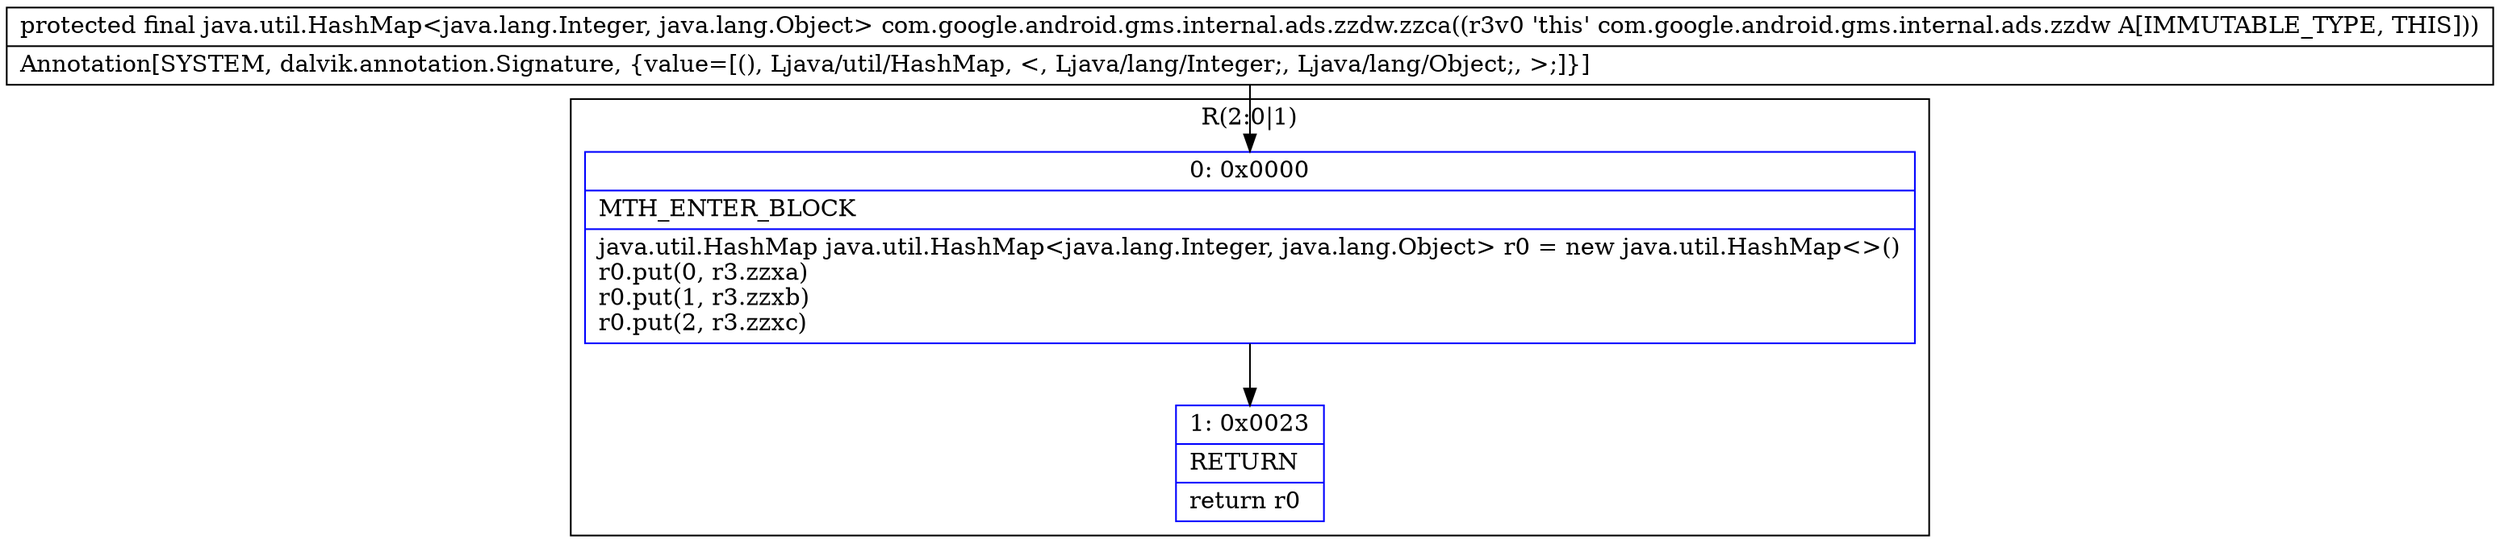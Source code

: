 digraph "CFG forcom.google.android.gms.internal.ads.zzdw.zzca()Ljava\/util\/HashMap;" {
subgraph cluster_Region_2081520680 {
label = "R(2:0|1)";
node [shape=record,color=blue];
Node_0 [shape=record,label="{0\:\ 0x0000|MTH_ENTER_BLOCK\l|java.util.HashMap java.util.HashMap\<java.lang.Integer, java.lang.Object\> r0 = new java.util.HashMap\<\>()\lr0.put(0, r3.zzxa)\lr0.put(1, r3.zzxb)\lr0.put(2, r3.zzxc)\l}"];
Node_1 [shape=record,label="{1\:\ 0x0023|RETURN\l|return r0\l}"];
}
MethodNode[shape=record,label="{protected final java.util.HashMap\<java.lang.Integer, java.lang.Object\> com.google.android.gms.internal.ads.zzdw.zzca((r3v0 'this' com.google.android.gms.internal.ads.zzdw A[IMMUTABLE_TYPE, THIS]))  | Annotation[SYSTEM, dalvik.annotation.Signature, \{value=[(), Ljava\/util\/HashMap, \<, Ljava\/lang\/Integer;, Ljava\/lang\/Object;, \>;]\}]\l}"];
MethodNode -> Node_0;
Node_0 -> Node_1;
}


